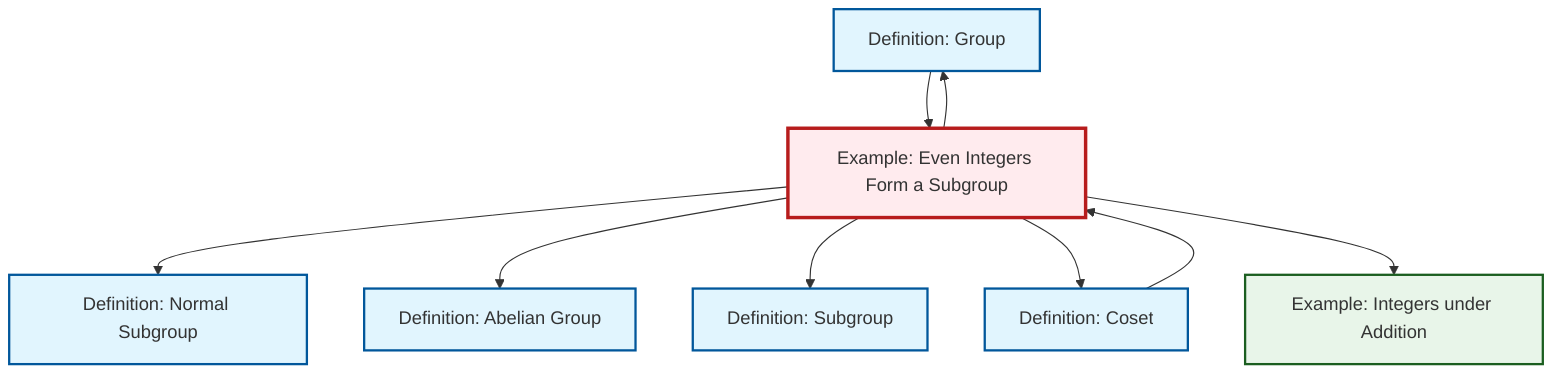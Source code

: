 graph TD
    classDef definition fill:#e1f5fe,stroke:#01579b,stroke-width:2px
    classDef theorem fill:#f3e5f5,stroke:#4a148c,stroke-width:2px
    classDef axiom fill:#fff3e0,stroke:#e65100,stroke-width:2px
    classDef example fill:#e8f5e9,stroke:#1b5e20,stroke-width:2px
    classDef current fill:#ffebee,stroke:#b71c1c,stroke-width:3px
    def-group["Definition: Group"]:::definition
    def-subgroup["Definition: Subgroup"]:::definition
    def-abelian-group["Definition: Abelian Group"]:::definition
    def-normal-subgroup["Definition: Normal Subgroup"]:::definition
    def-coset["Definition: Coset"]:::definition
    ex-integers-addition["Example: Integers under Addition"]:::example
    ex-even-integers-subgroup["Example: Even Integers Form a Subgroup"]:::example
    ex-even-integers-subgroup --> def-normal-subgroup
    ex-even-integers-subgroup --> def-abelian-group
    def-coset --> ex-even-integers-subgroup
    ex-even-integers-subgroup --> def-group
    ex-even-integers-subgroup --> def-subgroup
    def-group --> ex-even-integers-subgroup
    ex-even-integers-subgroup --> def-coset
    ex-even-integers-subgroup --> ex-integers-addition
    class ex-even-integers-subgroup current